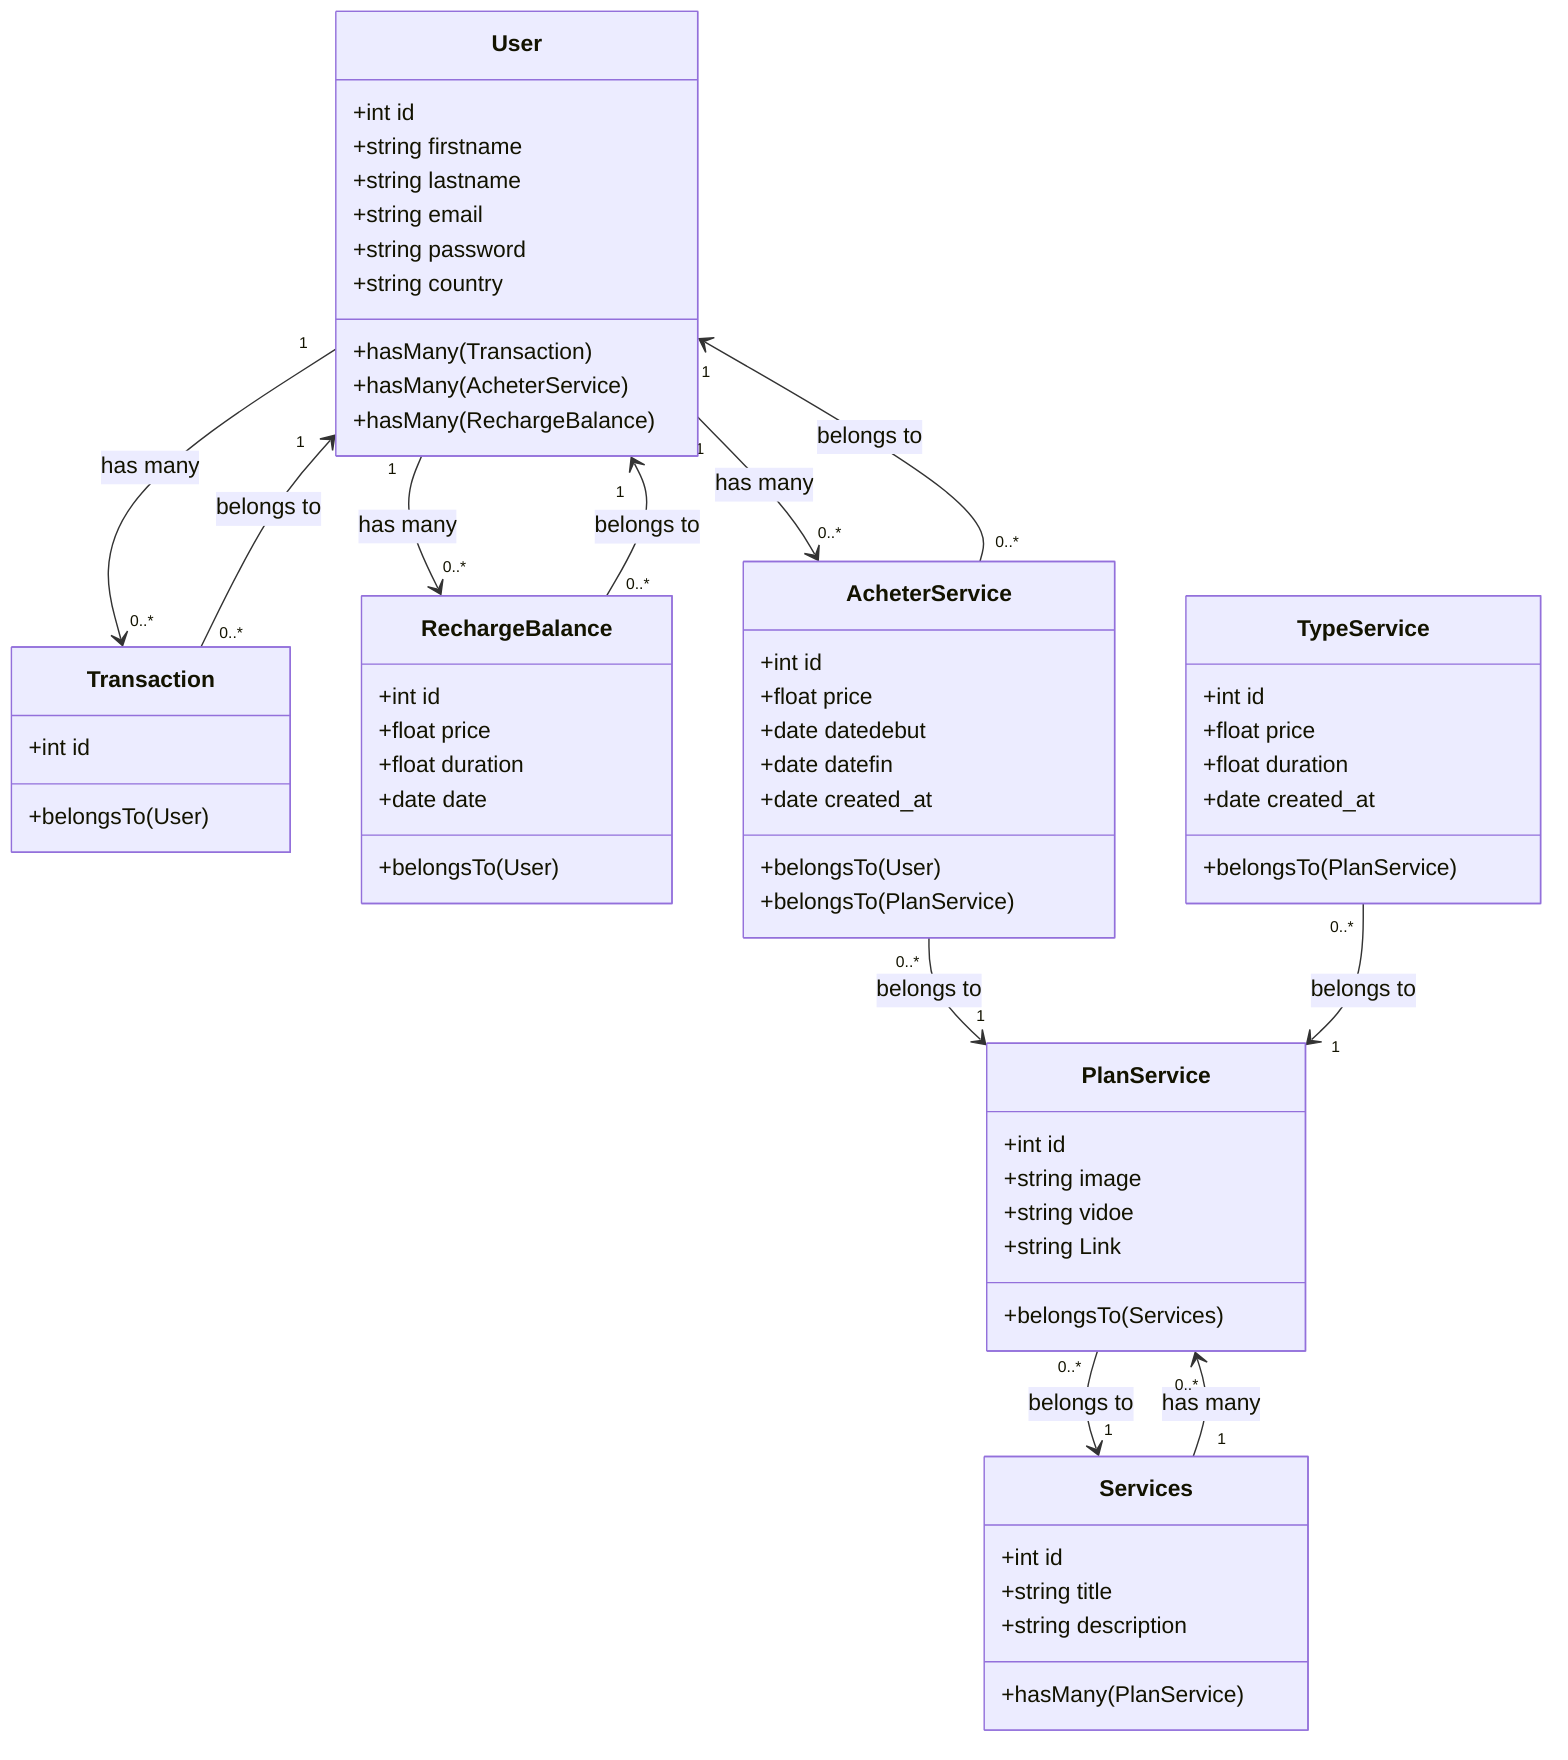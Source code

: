 %% classDiagram
%%     %% Users
%%     class User {
%%         +int id
%%         +string firstname
%%         +string lastname
%%         +string email
%%         +string password
%%         +string country
%%         +hasMany(Transaction)
%%         +hasMany(AcheterService)
%%         +hasMany(RechargeBalance)
%%     }

%%     %% Transactions
%%     class Transaction {
%%         +int id
%%         +float amount
%%         +date date
%%         +string reference_id
%%         +string receipt
%%         +belongsTo(User)
%%     }

%%     %% Services
%%     class Services {
%%         +int id
%%         +string title
%%         +string description
%%         +date valid_until
%%         +string image
%%         +hasMany(PlanService)
%%     }

%%     %% PlanService
%%     class PlanService {
%%         +int id
%%         +int service_id
%%         +belongsTo(Services)
%%     }

%%     %% RechargeBalance
%%     class RechargeBalance {
%%         +int id
%%         +float price
%%         +float duration
%%         +date created_at
%%         +belongsTo(User)
%%     }

%%     %% AcheterService
%%     class AcheterService {
%%         +int id
%%         +float price
%%         +date datedebut
%%         +date datefin
%%         +date created_at
%%         +belongsTo(User)
%%         +belongsTo(PlanService)
%%     }

%%     %% TypeService
%%     class TypeService {
%%         +int id
%%         +float price
%%         +float duration
%%         +date created_at
%%         +belongsTo(PlanService)
%%     }

%%     User "1" --> "0..*" Transaction
%%     User "1" --> "0..*" AcheterService
%%     User "1" --> "0..*" RechargeBalance
%%     Transaction "0..*" --> "1" User
%%     Services "1" --> "0..*" PlanService
%%     PlanService "0..*" --> "1" Services
%%     RechargeBalance "0..*" --> "1" User
%%     AcheterService "0..*" --> "1" User
%%     AcheterService "0..*" --> "1" PlanService
%%     TypeService "0..*" --> "1" PlanService


classDiagram
    %% Users
    class User {
        +int id
        +string firstname
        +string lastname
        +string email
        +string password
        +string country
        +hasMany(Transaction)
        +hasMany(AcheterService)
        +hasMany(RechargeBalance)
    }

    %% Transactions
    class Transaction {
        +int id       
        +belongsTo(User)
    }

    %% Services
    class Services {
        +int id
        +string title
        +string description
        +hasMany(PlanService)
    }

    %% PlanService
    class PlanService {
        +int id
        +string image
        +string vidoe
         +string Link
        +belongsTo(Services)
    }

    %% RechargeBalance
    class RechargeBalance {
        +int id
        +float price
        +float duration
        +date date
        +belongsTo(User)
    }

    %% AcheterService
    class AcheterService {
        +int id
        +float price
        +date datedebut
        +date datefin
        +date created_at
        +belongsTo(User)
        +belongsTo(PlanService)
    }

    %% TypeService
    class TypeService {
        +int id
        +float price
        +float duration
        +date created_at
        +belongsTo(PlanService)
    }

    User "1" --> "0..*" Transaction : has many
    User "1" --> "0..*" AcheterService : has many
    User "1" --> "0..*" RechargeBalance : has many
    Transaction "0..*" --> "1" User : belongs to
    Services "1" --> "0..*" PlanService : has many
    PlanService "0..*" --> "1" Services : belongs to
    RechargeBalance "0..*" --> "1" User : belongs to
    AcheterService "0..*" --> "1" User : belongs to
    AcheterService "0..*" --> "1" PlanService : belongs to
    TypeService "0..*" --> "1" PlanService : belongs to